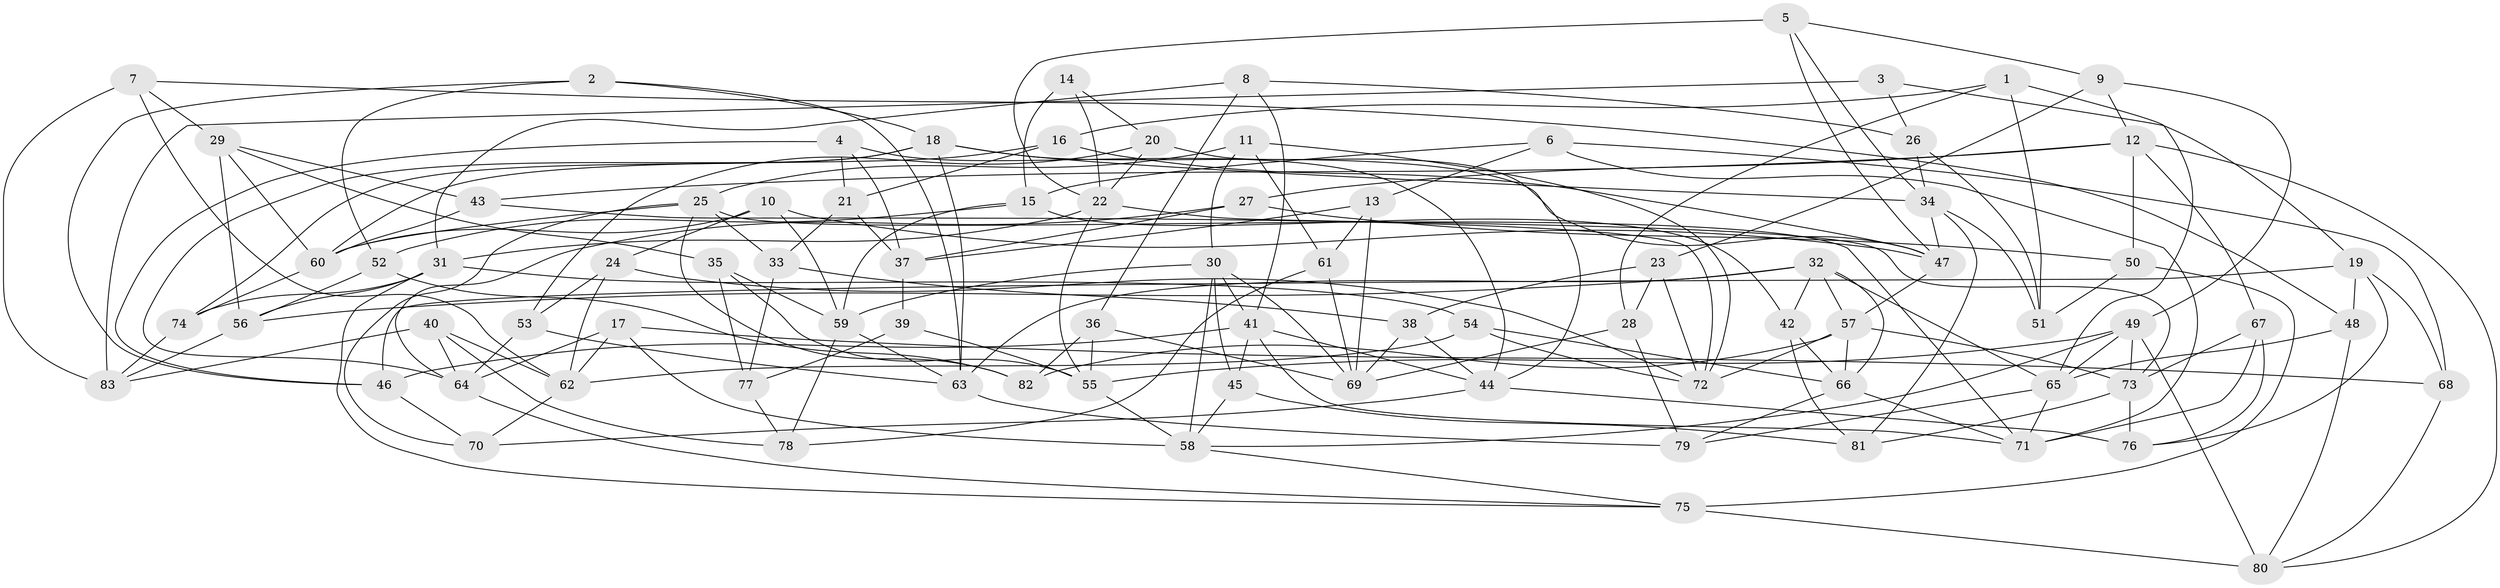 // original degree distribution, {4: 1.0}
// Generated by graph-tools (version 1.1) at 2025/38/03/04/25 23:38:12]
// undirected, 83 vertices, 195 edges
graph export_dot {
  node [color=gray90,style=filled];
  1;
  2;
  3;
  4;
  5;
  6;
  7;
  8;
  9;
  10;
  11;
  12;
  13;
  14;
  15;
  16;
  17;
  18;
  19;
  20;
  21;
  22;
  23;
  24;
  25;
  26;
  27;
  28;
  29;
  30;
  31;
  32;
  33;
  34;
  35;
  36;
  37;
  38;
  39;
  40;
  41;
  42;
  43;
  44;
  45;
  46;
  47;
  48;
  49;
  50;
  51;
  52;
  53;
  54;
  55;
  56;
  57;
  58;
  59;
  60;
  61;
  62;
  63;
  64;
  65;
  66;
  67;
  68;
  69;
  70;
  71;
  72;
  73;
  74;
  75;
  76;
  77;
  78;
  79;
  80;
  81;
  82;
  83;
  1 -- 16 [weight=1.0];
  1 -- 28 [weight=1.0];
  1 -- 51 [weight=1.0];
  1 -- 65 [weight=1.0];
  2 -- 18 [weight=1.0];
  2 -- 46 [weight=1.0];
  2 -- 52 [weight=1.0];
  2 -- 63 [weight=1.0];
  3 -- 19 [weight=1.0];
  3 -- 26 [weight=1.0];
  3 -- 83 [weight=2.0];
  4 -- 21 [weight=1.0];
  4 -- 37 [weight=1.0];
  4 -- 44 [weight=1.0];
  4 -- 46 [weight=1.0];
  5 -- 9 [weight=1.0];
  5 -- 22 [weight=1.0];
  5 -- 34 [weight=1.0];
  5 -- 47 [weight=1.0];
  6 -- 13 [weight=1.0];
  6 -- 15 [weight=1.0];
  6 -- 68 [weight=1.0];
  6 -- 71 [weight=1.0];
  7 -- 29 [weight=1.0];
  7 -- 48 [weight=1.0];
  7 -- 62 [weight=1.0];
  7 -- 83 [weight=1.0];
  8 -- 26 [weight=1.0];
  8 -- 31 [weight=1.0];
  8 -- 36 [weight=1.0];
  8 -- 41 [weight=1.0];
  9 -- 12 [weight=1.0];
  9 -- 23 [weight=1.0];
  9 -- 49 [weight=1.0];
  10 -- 24 [weight=1.0];
  10 -- 47 [weight=1.0];
  10 -- 59 [weight=1.0];
  10 -- 60 [weight=1.0];
  11 -- 25 [weight=1.0];
  11 -- 30 [weight=1.0];
  11 -- 61 [weight=1.0];
  11 -- 72 [weight=1.0];
  12 -- 27 [weight=1.0];
  12 -- 43 [weight=1.0];
  12 -- 50 [weight=1.0];
  12 -- 67 [weight=1.0];
  12 -- 80 [weight=1.0];
  13 -- 37 [weight=1.0];
  13 -- 61 [weight=1.0];
  13 -- 69 [weight=1.0];
  14 -- 15 [weight=2.0];
  14 -- 20 [weight=1.0];
  14 -- 22 [weight=1.0];
  15 -- 42 [weight=1.0];
  15 -- 52 [weight=1.0];
  15 -- 59 [weight=1.0];
  16 -- 21 [weight=1.0];
  16 -- 47 [weight=1.0];
  16 -- 60 [weight=1.0];
  17 -- 58 [weight=1.0];
  17 -- 62 [weight=1.0];
  17 -- 64 [weight=1.0];
  17 -- 68 [weight=1.0];
  18 -- 34 [weight=1.0];
  18 -- 47 [weight=1.0];
  18 -- 63 [weight=1.0];
  18 -- 64 [weight=1.0];
  18 -- 74 [weight=1.0];
  19 -- 46 [weight=2.0];
  19 -- 48 [weight=1.0];
  19 -- 68 [weight=1.0];
  19 -- 76 [weight=1.0];
  20 -- 22 [weight=1.0];
  20 -- 44 [weight=1.0];
  20 -- 53 [weight=1.0];
  21 -- 33 [weight=1.0];
  21 -- 37 [weight=1.0];
  22 -- 31 [weight=1.0];
  22 -- 55 [weight=1.0];
  22 -- 73 [weight=1.0];
  23 -- 28 [weight=1.0];
  23 -- 38 [weight=1.0];
  23 -- 72 [weight=1.0];
  24 -- 53 [weight=1.0];
  24 -- 62 [weight=1.0];
  24 -- 72 [weight=1.0];
  25 -- 33 [weight=1.0];
  25 -- 60 [weight=1.0];
  25 -- 70 [weight=1.0];
  25 -- 71 [weight=1.0];
  25 -- 82 [weight=1.0];
  26 -- 34 [weight=1.0];
  26 -- 51 [weight=1.0];
  27 -- 37 [weight=1.0];
  27 -- 50 [weight=1.0];
  27 -- 64 [weight=1.0];
  28 -- 69 [weight=1.0];
  28 -- 79 [weight=1.0];
  29 -- 35 [weight=1.0];
  29 -- 43 [weight=1.0];
  29 -- 56 [weight=2.0];
  29 -- 60 [weight=1.0];
  30 -- 41 [weight=1.0];
  30 -- 45 [weight=1.0];
  30 -- 58 [weight=1.0];
  30 -- 59 [weight=1.0];
  30 -- 69 [weight=1.0];
  31 -- 54 [weight=1.0];
  31 -- 56 [weight=1.0];
  31 -- 74 [weight=1.0];
  31 -- 75 [weight=1.0];
  32 -- 42 [weight=1.0];
  32 -- 56 [weight=1.0];
  32 -- 57 [weight=1.0];
  32 -- 63 [weight=1.0];
  32 -- 65 [weight=1.0];
  32 -- 66 [weight=1.0];
  33 -- 38 [weight=1.0];
  33 -- 77 [weight=1.0];
  34 -- 47 [weight=1.0];
  34 -- 51 [weight=1.0];
  34 -- 81 [weight=1.0];
  35 -- 55 [weight=1.0];
  35 -- 59 [weight=1.0];
  35 -- 77 [weight=1.0];
  36 -- 55 [weight=1.0];
  36 -- 69 [weight=1.0];
  36 -- 82 [weight=1.0];
  37 -- 39 [weight=2.0];
  38 -- 44 [weight=1.0];
  38 -- 69 [weight=1.0];
  39 -- 55 [weight=1.0];
  39 -- 77 [weight=1.0];
  40 -- 62 [weight=1.0];
  40 -- 64 [weight=1.0];
  40 -- 78 [weight=1.0];
  40 -- 83 [weight=1.0];
  41 -- 44 [weight=1.0];
  41 -- 45 [weight=1.0];
  41 -- 46 [weight=1.0];
  41 -- 71 [weight=1.0];
  42 -- 66 [weight=1.0];
  42 -- 81 [weight=1.0];
  43 -- 60 [weight=1.0];
  43 -- 72 [weight=1.0];
  44 -- 70 [weight=1.0];
  44 -- 76 [weight=1.0];
  45 -- 58 [weight=1.0];
  45 -- 81 [weight=1.0];
  46 -- 70 [weight=1.0];
  47 -- 57 [weight=1.0];
  48 -- 65 [weight=1.0];
  48 -- 80 [weight=1.0];
  49 -- 55 [weight=1.0];
  49 -- 58 [weight=1.0];
  49 -- 65 [weight=1.0];
  49 -- 73 [weight=1.0];
  49 -- 80 [weight=1.0];
  50 -- 51 [weight=1.0];
  50 -- 75 [weight=1.0];
  52 -- 56 [weight=1.0];
  52 -- 82 [weight=1.0];
  53 -- 63 [weight=1.0];
  53 -- 64 [weight=1.0];
  54 -- 62 [weight=1.0];
  54 -- 66 [weight=1.0];
  54 -- 72 [weight=1.0];
  55 -- 58 [weight=1.0];
  56 -- 83 [weight=1.0];
  57 -- 66 [weight=1.0];
  57 -- 72 [weight=1.0];
  57 -- 73 [weight=1.0];
  57 -- 82 [weight=1.0];
  58 -- 75 [weight=1.0];
  59 -- 63 [weight=1.0];
  59 -- 78 [weight=1.0];
  60 -- 74 [weight=1.0];
  61 -- 69 [weight=1.0];
  61 -- 78 [weight=1.0];
  62 -- 70 [weight=1.0];
  63 -- 79 [weight=1.0];
  64 -- 75 [weight=1.0];
  65 -- 71 [weight=1.0];
  65 -- 79 [weight=1.0];
  66 -- 71 [weight=1.0];
  66 -- 79 [weight=1.0];
  67 -- 71 [weight=1.0];
  67 -- 73 [weight=1.0];
  67 -- 76 [weight=1.0];
  68 -- 80 [weight=1.0];
  73 -- 76 [weight=1.0];
  73 -- 81 [weight=1.0];
  74 -- 83 [weight=1.0];
  75 -- 80 [weight=2.0];
  77 -- 78 [weight=1.0];
}

